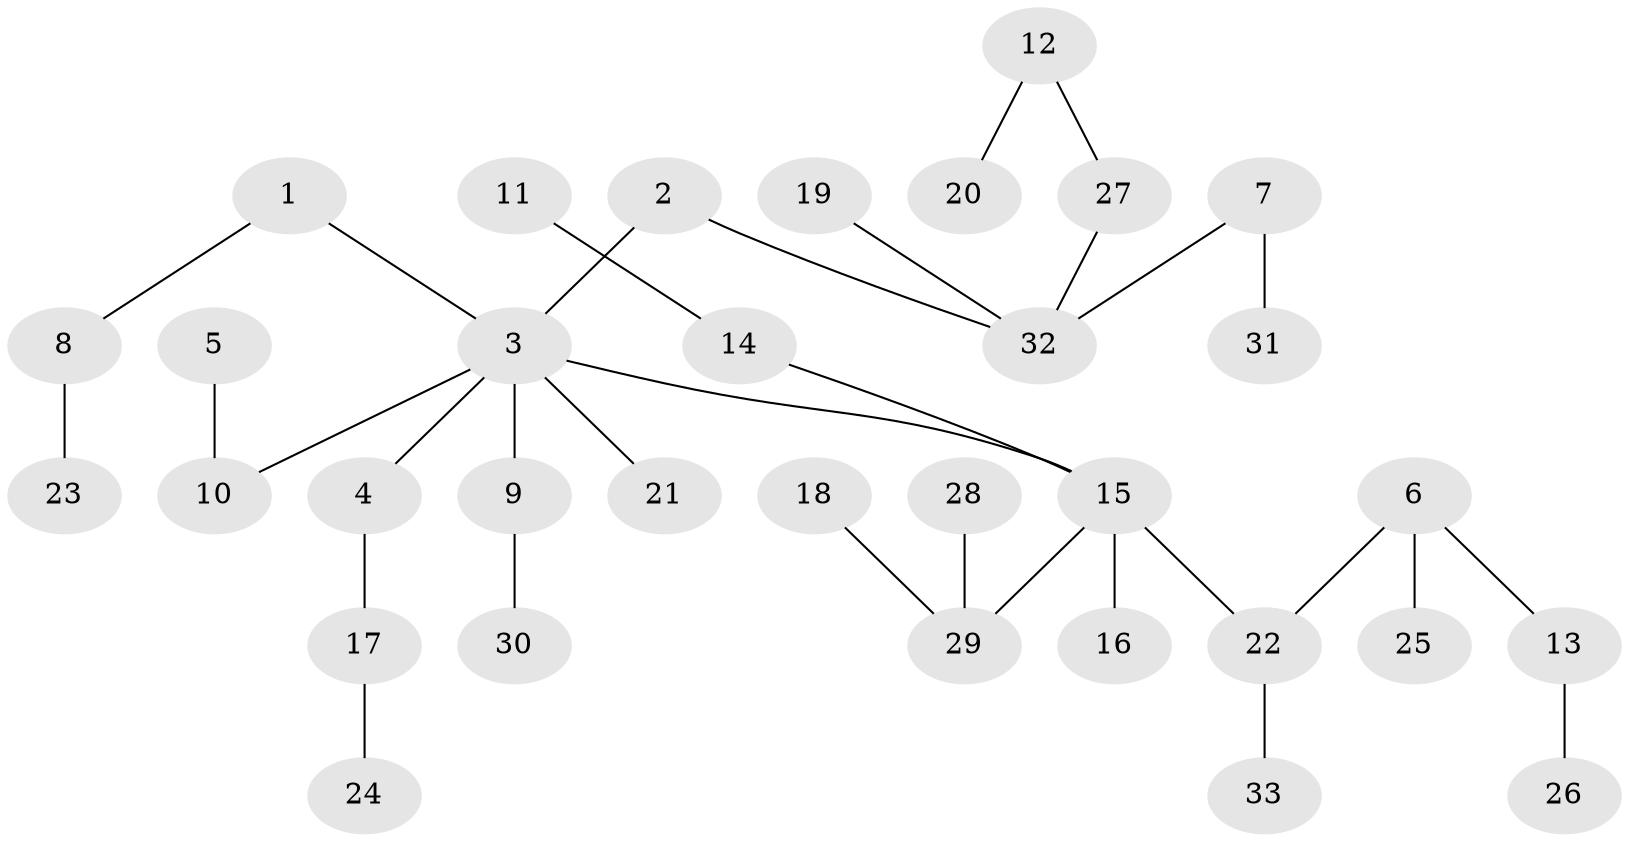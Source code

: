 // original degree distribution, {7: 0.015384615384615385, 6: 0.015384615384615385, 4: 0.046153846153846156, 3: 0.12307692307692308, 2: 0.2923076923076923, 5: 0.03076923076923077, 1: 0.47692307692307695}
// Generated by graph-tools (version 1.1) at 2025/02/03/09/25 03:02:17]
// undirected, 33 vertices, 32 edges
graph export_dot {
graph [start="1"]
  node [color=gray90,style=filled];
  1;
  2;
  3;
  4;
  5;
  6;
  7;
  8;
  9;
  10;
  11;
  12;
  13;
  14;
  15;
  16;
  17;
  18;
  19;
  20;
  21;
  22;
  23;
  24;
  25;
  26;
  27;
  28;
  29;
  30;
  31;
  32;
  33;
  1 -- 3 [weight=1.0];
  1 -- 8 [weight=1.0];
  2 -- 3 [weight=1.0];
  2 -- 32 [weight=1.0];
  3 -- 4 [weight=1.0];
  3 -- 9 [weight=1.0];
  3 -- 10 [weight=1.0];
  3 -- 15 [weight=1.0];
  3 -- 21 [weight=1.0];
  4 -- 17 [weight=1.0];
  5 -- 10 [weight=1.0];
  6 -- 13 [weight=1.0];
  6 -- 22 [weight=1.0];
  6 -- 25 [weight=1.0];
  7 -- 31 [weight=1.0];
  7 -- 32 [weight=1.0];
  8 -- 23 [weight=1.0];
  9 -- 30 [weight=1.0];
  11 -- 14 [weight=1.0];
  12 -- 20 [weight=1.0];
  12 -- 27 [weight=1.0];
  13 -- 26 [weight=1.0];
  14 -- 15 [weight=1.0];
  15 -- 16 [weight=1.0];
  15 -- 22 [weight=1.0];
  15 -- 29 [weight=1.0];
  17 -- 24 [weight=1.0];
  18 -- 29 [weight=1.0];
  19 -- 32 [weight=1.0];
  22 -- 33 [weight=1.0];
  27 -- 32 [weight=1.0];
  28 -- 29 [weight=1.0];
}
